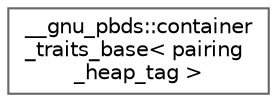 digraph "Graphical Class Hierarchy"
{
 // LATEX_PDF_SIZE
  bgcolor="transparent";
  edge [fontname=Helvetica,fontsize=10,labelfontname=Helvetica,labelfontsize=10];
  node [fontname=Helvetica,fontsize=10,shape=box,height=0.2,width=0.4];
  rankdir="LR";
  Node0 [id="Node000000",label="__gnu_pbds::container\l_traits_base\< pairing\l_heap_tag \>",height=0.2,width=0.4,color="grey40", fillcolor="white", style="filled",URL="$struct____gnu__pbds_1_1container__traits__base_3_01pairing__heap__tag_01_4.html",tooltip="Specialization, pairing heap."];
}
